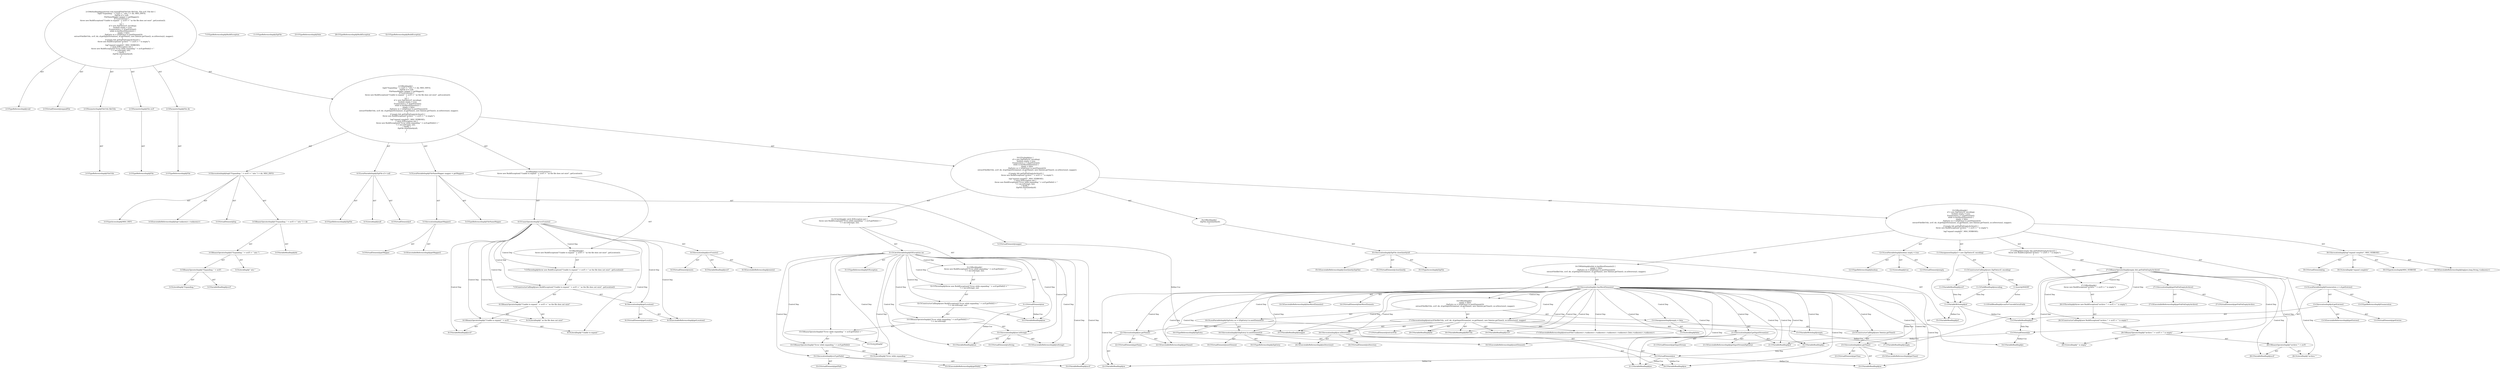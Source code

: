 digraph "expandFile#?,FileUtils,File,File" {
0 [label="2:CtTypeReferenceImpl@void" shape=ellipse]
1 [label="2:CtVirtualElement@expandFile" shape=ellipse]
2 [label="2:CtParameterImpl@FileUtils fileUtils" shape=ellipse]
3 [label="2:CtTypeReferenceImpl@FileUtils" shape=ellipse]
4 [label="2:CtParameterImpl@File srcF" shape=ellipse]
5 [label="2:CtTypeReferenceImpl@File" shape=ellipse]
6 [label="2:CtParameterImpl@File dir" shape=ellipse]
7 [label="2:CtTypeReferenceImpl@File" shape=ellipse]
8 [label="3:CtExecutableReferenceImpl@log(<unknown>,<unknown>)" shape=ellipse]
9 [label="3:CtVirtualElement@log" shape=ellipse]
10 [label="3:CtLiteralImpl@\"Expanding: \"" shape=ellipse]
11 [label="3:CtVariableReadImpl@srcF" shape=ellipse]
12 [label="3:CtBinaryOperatorImpl@(\"Expanding: \" + srcF)" shape=ellipse]
13 [label="3:CtLiteralImpl@\" into \"" shape=ellipse]
14 [label="3:CtBinaryOperatorImpl@((\"Expanding: \" + srcF) + \" into \")" shape=ellipse]
15 [label="3:CtVariableReadImpl@dir" shape=ellipse]
16 [label="3:CtBinaryOperatorImpl@((\"Expanding: \" + srcF) + \" into \") + dir" shape=ellipse]
17 [label="3:CtTypeAccessImpl@MSG_INFO" shape=ellipse]
18 [label="3:CtInvocationImpl@log(((\"Expanding: \" + srcF) + \" into \") + dir, MSG_INFO)" shape=ellipse]
19 [label="4:CtTypeReferenceImpl@ZipFile" shape=ellipse]
20 [label="4:CtLiteralImpl@null" shape=ellipse]
21 [label="4:CtVirtualElement@zf" shape=ellipse]
22 [label="4:CtLocalVariableImpl@ZipFile zf = null" shape=ellipse]
23 [label="5:CtTypeReferenceImpl@FileNameMapper" shape=ellipse]
24 [label="5:CtExecutableReferenceImpl@getMapper()" shape=ellipse]
25 [label="5:CtVirtualElement@getMapper" shape=ellipse]
26 [label="5:CtInvocationImpl@getMapper()" shape=ellipse]
27 [label="5:CtVirtualElement@mapper" shape=ellipse]
28 [label="5:CtLocalVariableImpl@FileNameMapper mapper = getMapper()" shape=ellipse]
29 [label="6:CtExecutableReferenceImpl@exists()" shape=ellipse]
30 [label="6:CtVirtualElement@exists" shape=ellipse]
31 [label="6:CtVariableReadImpl@srcF" shape=ellipse]
32 [label="6:CtInvocationImpl@srcF.exists()" shape=ellipse]
33 [label="6:CtUnaryOperatorImpl@!srcF.exists()" shape=ellipse]
34 [label="7:CtTypeReferenceImpl@BuildException" shape=ellipse]
35 [label="8:CtLiteralImpl@\"Unable to expand \"" shape=ellipse]
36 [label="8:CtVariableReadImpl@srcF" shape=ellipse]
37 [label="8:CtBinaryOperatorImpl@(\"Unable to expand \" + srcF)" shape=ellipse]
38 [label="8:CtLiteralImpl@\" as the file does not exist\"" shape=ellipse]
39 [label="8:CtBinaryOperatorImpl@(\"Unable to expand \" + srcF) + \" as the file does not exist\"" shape=ellipse]
40 [label="8:CtExecutableReferenceImpl@getLocation()" shape=ellipse]
41 [label="8:CtVirtualElement@getLocation" shape=ellipse]
42 [label="8:CtInvocationImpl@getLocation()" shape=ellipse]
43 [label="7:CtConstructorCallImpl@new BuildException((\"Unable to expand \" + srcF) + \" as the file does not exist\", getLocation())" shape=ellipse]
44 [label="7:CtThrowImpl@throw new BuildException((\"Unable to expand \" + srcF) + \" as the file does not exist\", getLocation())" shape=ellipse]
45 [label="6:CtBlockImpl@\{
    throw new BuildException((\"Unable to expand \" + srcF) + \" as the file does not exist\", getLocation());
\}" shape=ellipse]
46 [label="6:CtIfImpl@if (!srcF.exists()) \{
    throw new BuildException((\"Unable to expand \" + srcF) + \" as the file does not exist\", getLocation());
\}" shape=ellipse]
47 [label="11:CtVariableWriteImpl@zf" shape=ellipse]
48 [label="11:CtTypeReferenceImpl@ZipFile" shape=ellipse]
49 [label="11:CtVariableReadImpl@srcF" shape=ellipse]
50 [label="11:CtFieldReadImpl@encoding" shape=ellipse]
51 [label="11:CtConstructorCallImpl@new ZipFile(srcF, encoding)" shape=ellipse]
52 [label="11:CtAssignmentImpl@zf = new ZipFile(srcF, encoding)" shape=ellipse]
53 [label="12:CtTypeReferenceImpl@boolean" shape=ellipse]
54 [label="12:CtLiteralImpl@true" shape=ellipse]
55 [label="12:CtVirtualElement@empty" shape=ellipse]
56 [label="12:CtLocalVariableImpl@boolean empty = true" shape=ellipse]
57 [label="13:CtTypeReferenceImpl@Enumeration" shape=ellipse]
58 [label="13:CtExecutableReferenceImpl@getEntries()" shape=ellipse]
59 [label="13:CtVirtualElement@getEntries" shape=ellipse]
60 [label="13:CtVariableReadImpl@zf" shape=ellipse]
61 [label="13:CtInvocationImpl@zf.getEntries()" shape=ellipse]
62 [label="13:CtVirtualElement@e" shape=ellipse]
63 [label="13:CtLocalVariableImpl@Enumeration e = zf.getEntries()" shape=ellipse]
64 [label="14:CtExecutableReferenceImpl@hasMoreElements()" shape=ellipse]
65 [label="14:CtVirtualElement@hasMoreElements" shape=ellipse]
66 [label="14:CtVariableReadImpl@e" shape=ellipse]
67 [label="14:CtInvocationImpl@e.hasMoreElements()" shape=ellipse]
68 [label="15:CtVariableWriteImpl@empty" shape=ellipse]
69 [label="15:CtLiteralImpl@false" shape=ellipse]
70 [label="15:CtAssignmentImpl@empty = false" shape=ellipse]
71 [label="16:CtTypeReferenceImpl@ZipEntry" shape=ellipse]
72 [label="16:CtExecutableReferenceImpl@nextElement()" shape=ellipse]
73 [label="16:CtVirtualElement@nextElement" shape=ellipse]
74 [label="16:CtVariableReadImpl@e" shape=ellipse]
75 [label="16:CtInvocationImpl@((ZipEntry) (e.nextElement()))" shape=ellipse]
76 [label="16:CtTypeReferenceImpl@ZipEntry" shape=ellipse]
77 [label="16:CtVirtualElement@ze" shape=ellipse]
78 [label="16:CtLocalVariableImpl@ZipEntry ze = ((ZipEntry) (e.nextElement()))" shape=ellipse]
79 [label="17:CtExecutableReferenceImpl@extractFile(<unknown>,<unknown>,<unknown>,<unknown>,<unknown>,Date,<unknown>,<unknown>)" shape=ellipse]
80 [label="17:CtVirtualElement@extractFile" shape=ellipse]
81 [label="18:CtVariableReadImpl@fileUtils" shape=ellipse]
82 [label="19:CtVariableReadImpl@srcF" shape=ellipse]
83 [label="20:CtVariableReadImpl@dir" shape=ellipse]
84 [label="21:CtExecutableReferenceImpl@getInputStream(ZipEntry)" shape=ellipse]
85 [label="21:CtVirtualElement@getInputStream" shape=ellipse]
86 [label="21:CtVariableReadImpl@zf" shape=ellipse]
87 [label="21:CtVariableReadImpl@ze" shape=ellipse]
88 [label="21:CtInvocationImpl@zf.getInputStream(ze)" shape=ellipse]
89 [label="22:CtExecutableReferenceImpl@getName()" shape=ellipse]
90 [label="22:CtVirtualElement@getName" shape=ellipse]
91 [label="22:CtVariableReadImpl@ze" shape=ellipse]
92 [label="22:CtInvocationImpl@ze.getName()" shape=ellipse]
93 [label="23:CtTypeReferenceImpl@Date" shape=ellipse]
94 [label="23:CtExecutableReferenceImpl@getTime()" shape=ellipse]
95 [label="23:CtVirtualElement@getTime" shape=ellipse]
96 [label="23:CtVariableReadImpl@ze" shape=ellipse]
97 [label="23:CtInvocationImpl@ze.getTime()" shape=ellipse]
98 [label="23:CtConstructorCallImpl@new Date(ze.getTime())" shape=ellipse]
99 [label="24:CtExecutableReferenceImpl@isDirectory()" shape=ellipse]
100 [label="24:CtVirtualElement@isDirectory" shape=ellipse]
101 [label="24:CtVariableReadImpl@ze" shape=ellipse]
102 [label="24:CtInvocationImpl@ze.isDirectory()" shape=ellipse]
103 [label="25:CtVariableReadImpl@mapper" shape=ellipse]
104 [label="17:CtInvocationImpl@extractFile(fileUtils, srcF, dir, zf.getInputStream(ze), ze.getName(), new Date(ze.getTime()), ze.isDirectory(), mapper)" shape=ellipse]
105 [label="14:CtBlockImpl@\{
    empty = false;
    ZipEntry ze = ((ZipEntry) (e.nextElement()));
    extractFile(fileUtils, srcF, dir, zf.getInputStream(ze), ze.getName(), new Date(ze.getTime()), ze.isDirectory(), mapper);
\}" shape=ellipse]
106 [label="14:CtWhileImpl@while (e.hasMoreElements()) \{
    empty = false;
    ZipEntry ze = ((ZipEntry) (e.nextElement()));
    extractFile(fileUtils, srcF, dir, zf.getInputStream(ze), ze.getName(), new Date(ze.getTime()), ze.isDirectory(), mapper);
\} " shape=ellipse]
107 [label="27:CtVariableReadImpl@empty" shape=ellipse]
108 [label="27:CtExecutableReferenceImpl@getFailOnEmptyArchive()" shape=ellipse]
109 [label="27:CtVirtualElement@getFailOnEmptyArchive" shape=ellipse]
110 [label="27:CtInvocationImpl@getFailOnEmptyArchive()" shape=ellipse]
111 [label="27:CtBinaryOperatorImpl@empty && getFailOnEmptyArchive()" shape=ellipse]
112 [label="28:CtTypeReferenceImpl@BuildException" shape=ellipse]
113 [label="28:CtLiteralImpl@\"archive '\"" shape=ellipse]
114 [label="28:CtVariableReadImpl@srcF" shape=ellipse]
115 [label="28:CtBinaryOperatorImpl@(\"archive '\" + srcF)" shape=ellipse]
116 [label="28:CtLiteralImpl@\"' is empty\"" shape=ellipse]
117 [label="28:CtBinaryOperatorImpl@(\"archive '\" + srcF) + \"' is empty\"" shape=ellipse]
118 [label="28:CtConstructorCallImpl@new BuildException((\"archive '\" + srcF) + \"' is empty\")" shape=ellipse]
119 [label="28:CtThrowImpl@throw new BuildException((\"archive '\" + srcF) + \"' is empty\")" shape=ellipse]
120 [label="27:CtBlockImpl@\{
    throw new BuildException((\"archive '\" + srcF) + \"' is empty\");
\}" shape=ellipse]
121 [label="27:CtIfImpl@if (empty && getFailOnEmptyArchive()) \{
    throw new BuildException((\"archive '\" + srcF) + \"' is empty\");
\}" shape=ellipse]
122 [label="30:CtExecutableReferenceImpl@log(java.lang.String,<unknown>)" shape=ellipse]
123 [label="30:CtVirtualElement@log" shape=ellipse]
124 [label="30:CtLiteralImpl@\"expand complete\"" shape=ellipse]
125 [label="30:CtTypeAccessImpl@MSG_VERBOSE" shape=ellipse]
126 [label="30:CtInvocationImpl@log(\"expand complete\", MSG_VERBOSE)" shape=ellipse]
127 [label="10:CtBlockImpl@\{
    zf = new ZipFile(srcF, encoding);
    boolean empty = true;
    Enumeration e = zf.getEntries();
    while (e.hasMoreElements()) \{
        empty = false;
        ZipEntry ze = ((ZipEntry) (e.nextElement()));
        extractFile(fileUtils, srcF, dir, zf.getInputStream(ze), ze.getName(), new Date(ze.getTime()), ze.isDirectory(), mapper);
    \} 
    if (empty && getFailOnEmptyArchive()) \{
        throw new BuildException((\"archive '\" + srcF) + \"' is empty\");
    \}
    log(\"expand complete\", MSG_VERBOSE);
\}" shape=ellipse]
128 [label="31:CtVirtualElement@ioe" shape=ellipse]
129 [label="31:CtTypeReferenceImpl@IOException" shape=ellipse]
130 [label="31:CtCatchVariableImpl@IOException ioe" shape=ellipse]
131 [label="32:CtTypeReferenceImpl@BuildException" shape=ellipse]
132 [label="33:CtLiteralImpl@\"Error while expanding \"" shape=ellipse]
133 [label="33:CtExecutableReferenceImpl@getPath()" shape=ellipse]
134 [label="33:CtVirtualElement@getPath" shape=ellipse]
135 [label="33:CtVariableReadImpl@srcF" shape=ellipse]
136 [label="33:CtInvocationImpl@srcF.getPath()" shape=ellipse]
137 [label="33:CtBinaryOperatorImpl@(\"Error while expanding \" + srcF.getPath())" shape=ellipse]
138 [label="33:CtLiteralImpl@\"\n\"" shape=ellipse]
139 [label="33:CtBinaryOperatorImpl@((\"Error while expanding \" + srcF.getPath()) + \"\n\")" shape=ellipse]
140 [label="33:CtExecutableReferenceImpl@toString()" shape=ellipse]
141 [label="33:CtVirtualElement@toString" shape=ellipse]
142 [label="33:CtVariableReadImpl@ioe" shape=ellipse]
143 [label="33:CtInvocationImpl@ioe.toString()" shape=ellipse]
144 [label="33:CtBinaryOperatorImpl@((\"Error while expanding \" + srcF.getPath()) + \"\n\") + ioe.toString()" shape=ellipse]
145 [label="33:CtVariableReadImpl@ioe" shape=ellipse]
146 [label="32:CtConstructorCallImpl@new BuildException(((\"Error while expanding \" + srcF.getPath()) + \"\n\") + ioe.toString(), ioe)" shape=ellipse]
147 [label="32:CtThrowImpl@throw new BuildException(((\"Error while expanding \" + srcF.getPath()) + \"\n\") + ioe.toString(), ioe)" shape=ellipse]
148 [label="31:CtBlockImpl@\{
    throw new BuildException(((\"Error while expanding \" + srcF.getPath()) + \"\n\") + ioe.toString(), ioe);
\}" shape=ellipse]
149 [label="31:CtCatchImpl@ catch (IOException ioe) \{
    throw new BuildException(((\"Error while expanding \" + srcF.getPath()) + \"\n\") + ioe.toString(), ioe);
\}" shape=ellipse]
150 [label="35:CtExecutableReferenceImpl@closeQuietly(ZipFile)" shape=ellipse]
151 [label="35:CtVirtualElement@closeQuietly" shape=ellipse]
152 [label="35:CtTypeAccessImpl@ZipFile" shape=ellipse]
153 [label="35:CtVariableReadImpl@zf" shape=ellipse]
154 [label="35:CtInvocationImpl@ZipFile.closeQuietly(zf)" shape=ellipse]
155 [label="34:CtBlockImpl@\{
    ZipFile.closeQuietly(zf);
\}" shape=ellipse]
156 [label="10:CtTryImpl@try \{
    zf = new ZipFile(srcF, encoding);
    boolean empty = true;
    Enumeration e = zf.getEntries();
    while (e.hasMoreElements()) \{
        empty = false;
        ZipEntry ze = ((ZipEntry) (e.nextElement()));
        extractFile(fileUtils, srcF, dir, zf.getInputStream(ze), ze.getName(), new Date(ze.getTime()), ze.isDirectory(), mapper);
    \} 
    if (empty && getFailOnEmptyArchive()) \{
        throw new BuildException((\"archive '\" + srcF) + \"' is empty\");
    \}
    log(\"expand complete\", MSG_VERBOSE);
\} catch (IOException ioe) \{
    throw new BuildException(((\"Error while expanding \" + srcF.getPath()) + \"\n\") + ioe.toString(), ioe);
\} finally \{
    ZipFile.closeQuietly(zf);
\}" shape=ellipse]
157 [label="2:CtBlockImpl@\{
    log(((\"Expanding: \" + srcF) + \" into \") + dir, MSG_INFO);
    ZipFile zf = null;
    FileNameMapper mapper = getMapper();
    if (!srcF.exists()) \{
        throw new BuildException((\"Unable to expand \" + srcF) + \" as the file does not exist\", getLocation());
    \}
    try \{
        zf = new ZipFile(srcF, encoding);
        boolean empty = true;
        Enumeration e = zf.getEntries();
        while (e.hasMoreElements()) \{
            empty = false;
            ZipEntry ze = ((ZipEntry) (e.nextElement()));
            extractFile(fileUtils, srcF, dir, zf.getInputStream(ze), ze.getName(), new Date(ze.getTime()), ze.isDirectory(), mapper);
        \} 
        if (empty && getFailOnEmptyArchive()) \{
            throw new BuildException((\"archive '\" + srcF) + \"' is empty\");
        \}
        log(\"expand complete\", MSG_VERBOSE);
    \} catch (IOException ioe) \{
        throw new BuildException(((\"Error while expanding \" + srcF.getPath()) + \"\n\") + ioe.toString(), ioe);
    \} finally \{
        ZipFile.closeQuietly(zf);
    \}
\}" shape=ellipse]
158 [label="2:CtMethodImpl@protected void expandFile(FileUtils fileUtils, File srcF, File dir) \{
    log(((\"Expanding: \" + srcF) + \" into \") + dir, MSG_INFO);
    ZipFile zf = null;
    FileNameMapper mapper = getMapper();
    if (!srcF.exists()) \{
        throw new BuildException((\"Unable to expand \" + srcF) + \" as the file does not exist\", getLocation());
    \}
    try \{
        zf = new ZipFile(srcF, encoding);
        boolean empty = true;
        Enumeration e = zf.getEntries();
        while (e.hasMoreElements()) \{
            empty = false;
            ZipEntry ze = ((ZipEntry) (e.nextElement()));
            extractFile(fileUtils, srcF, dir, zf.getInputStream(ze), ze.getName(), new Date(ze.getTime()), ze.isDirectory(), mapper);
        \} 
        if (empty && getFailOnEmptyArchive()) \{
            throw new BuildException((\"archive '\" + srcF) + \"' is empty\");
        \}
        log(\"expand complete\", MSG_VERBOSE);
    \} catch (IOException ioe) \{
        throw new BuildException(((\"Error while expanding \" + srcF.getPath()) + \"\n\") + ioe.toString(), ioe);
    \} finally \{
        ZipFile.closeQuietly(zf);
    \}
\}" shape=ellipse]
159 [label="11:Insert@INSERT" shape=ellipse]
160 [label="11:CtFieldReadImpl@scanForUnicodeExtraFields" shape=ellipse]
2 -> 3 [label="AST"];
4 -> 5 [label="AST"];
6 -> 7 [label="AST"];
12 -> 10 [label="AST"];
12 -> 11 [label="AST"];
14 -> 12 [label="AST"];
14 -> 13 [label="AST"];
16 -> 14 [label="AST"];
16 -> 15 [label="AST"];
18 -> 9 [label="AST"];
18 -> 8 [label="AST"];
18 -> 16 [label="AST"];
18 -> 17 [label="AST"];
22 -> 21 [label="AST"];
22 -> 19 [label="AST"];
22 -> 20 [label="AST"];
26 -> 25 [label="AST"];
26 -> 24 [label="AST"];
27 -> 103 [label="Define-Use"];
28 -> 27 [label="AST"];
28 -> 23 [label="AST"];
28 -> 26 [label="AST"];
32 -> 30 [label="AST"];
32 -> 31 [label="AST"];
32 -> 29 [label="AST"];
33 -> 32 [label="AST"];
33 -> 45 [label="Control Dep"];
33 -> 44 [label="Control Dep"];
33 -> 43 [label="Control Dep"];
33 -> 39 [label="Control Dep"];
33 -> 37 [label="Control Dep"];
33 -> 35 [label="Control Dep"];
33 -> 36 [label="Control Dep"];
33 -> 38 [label="Control Dep"];
33 -> 42 [label="Control Dep"];
33 -> 40 [label="Control Dep"];
37 -> 35 [label="AST"];
37 -> 36 [label="AST"];
39 -> 37 [label="AST"];
39 -> 38 [label="AST"];
42 -> 41 [label="AST"];
42 -> 40 [label="AST"];
43 -> 39 [label="AST"];
43 -> 42 [label="AST"];
44 -> 43 [label="AST"];
45 -> 44 [label="AST"];
46 -> 33 [label="AST"];
46 -> 45 [label="AST"];
47 -> 60 [label="Define-Use"];
47 -> 86 [label="Define-Use"];
47 -> 153 [label="Define-Use"];
49 -> 47 [label="Data Dep"];
50 -> 47 [label="Data Dep"];
51 -> 49 [label="AST"];
51 -> 50 [label="AST"];
51 -> 159 [label="Action"];
52 -> 47 [label="AST"];
52 -> 51 [label="AST"];
56 -> 55 [label="AST"];
56 -> 53 [label="AST"];
56 -> 54 [label="AST"];
60 -> 62 [label="Data Dep"];
61 -> 59 [label="AST"];
61 -> 60 [label="AST"];
61 -> 58 [label="AST"];
62 -> 66 [label="Define-Use"];
62 -> 74 [label="Define-Use"];
63 -> 62 [label="AST"];
63 -> 57 [label="AST"];
63 -> 61 [label="AST"];
67 -> 65 [label="AST"];
67 -> 66 [label="AST"];
67 -> 64 [label="AST"];
67 -> 105 [label="Control Dep"];
67 -> 70 [label="Control Dep"];
67 -> 68 [label="Control Dep"];
67 -> 69 [label="Control Dep"];
67 -> 78 [label="Control Dep"];
67 -> 75 [label="Control Dep"];
67 -> 72 [label="Control Dep"];
67 -> 74 [label="Control Dep"];
67 -> 104 [label="Control Dep"];
67 -> 79 [label="Control Dep"];
67 -> 81 [label="Control Dep"];
67 -> 82 [label="Control Dep"];
67 -> 83 [label="Control Dep"];
67 -> 88 [label="Control Dep"];
67 -> 84 [label="Control Dep"];
67 -> 86 [label="Control Dep"];
67 -> 87 [label="Control Dep"];
67 -> 92 [label="Control Dep"];
67 -> 89 [label="Control Dep"];
67 -> 91 [label="Control Dep"];
67 -> 98 [label="Control Dep"];
67 -> 97 [label="Control Dep"];
67 -> 94 [label="Control Dep"];
67 -> 96 [label="Control Dep"];
67 -> 102 [label="Control Dep"];
67 -> 99 [label="Control Dep"];
67 -> 101 [label="Control Dep"];
67 -> 103 [label="Control Dep"];
68 -> 107 [label="Define-Use"];
70 -> 68 [label="AST"];
70 -> 69 [label="AST"];
74 -> 77 [label="Data Dep"];
75 -> 73 [label="AST"];
75 -> 76 [label="AST"];
75 -> 74 [label="AST"];
75 -> 72 [label="AST"];
77 -> 87 [label="Define-Use"];
77 -> 91 [label="Define-Use"];
77 -> 96 [label="Define-Use"];
77 -> 101 [label="Define-Use"];
78 -> 77 [label="AST"];
78 -> 71 [label="AST"];
78 -> 75 [label="AST"];
88 -> 85 [label="AST"];
88 -> 86 [label="AST"];
88 -> 84 [label="AST"];
88 -> 87 [label="AST"];
92 -> 90 [label="AST"];
92 -> 91 [label="AST"];
92 -> 89 [label="AST"];
97 -> 95 [label="AST"];
97 -> 96 [label="AST"];
97 -> 94 [label="AST"];
98 -> 97 [label="AST"];
102 -> 100 [label="AST"];
102 -> 101 [label="AST"];
102 -> 99 [label="AST"];
104 -> 80 [label="AST"];
104 -> 79 [label="AST"];
104 -> 81 [label="AST"];
104 -> 82 [label="AST"];
104 -> 83 [label="AST"];
104 -> 88 [label="AST"];
104 -> 92 [label="AST"];
104 -> 98 [label="AST"];
104 -> 102 [label="AST"];
104 -> 103 [label="AST"];
105 -> 70 [label="AST"];
105 -> 78 [label="AST"];
105 -> 104 [label="AST"];
106 -> 67 [label="AST"];
106 -> 105 [label="AST"];
110 -> 109 [label="AST"];
110 -> 108 [label="AST"];
111 -> 107 [label="AST"];
111 -> 110 [label="AST"];
111 -> 120 [label="Control Dep"];
111 -> 119 [label="Control Dep"];
111 -> 118 [label="Control Dep"];
111 -> 117 [label="Control Dep"];
111 -> 115 [label="Control Dep"];
111 -> 113 [label="Control Dep"];
111 -> 114 [label="Control Dep"];
111 -> 116 [label="Control Dep"];
115 -> 113 [label="AST"];
115 -> 114 [label="AST"];
117 -> 115 [label="AST"];
117 -> 116 [label="AST"];
118 -> 117 [label="AST"];
119 -> 118 [label="AST"];
120 -> 119 [label="AST"];
121 -> 111 [label="AST"];
121 -> 120 [label="AST"];
126 -> 123 [label="AST"];
126 -> 122 [label="AST"];
126 -> 124 [label="AST"];
126 -> 125 [label="AST"];
127 -> 52 [label="AST"];
127 -> 56 [label="AST"];
127 -> 63 [label="AST"];
127 -> 106 [label="AST"];
127 -> 121 [label="AST"];
127 -> 126 [label="AST"];
128 -> 142 [label="Define-Use"];
128 -> 145 [label="Define-Use"];
130 -> 128 [label="AST"];
130 -> 129 [label="AST"];
130 -> 148 [label="Control Dep"];
130 -> 147 [label="Control Dep"];
130 -> 146 [label="Control Dep"];
130 -> 144 [label="Control Dep"];
130 -> 139 [label="Control Dep"];
130 -> 137 [label="Control Dep"];
130 -> 132 [label="Control Dep"];
130 -> 136 [label="Control Dep"];
130 -> 133 [label="Control Dep"];
130 -> 135 [label="Control Dep"];
130 -> 138 [label="Control Dep"];
130 -> 143 [label="Control Dep"];
130 -> 140 [label="Control Dep"];
130 -> 142 [label="Control Dep"];
130 -> 145 [label="Control Dep"];
136 -> 134 [label="AST"];
136 -> 135 [label="AST"];
136 -> 133 [label="AST"];
137 -> 132 [label="AST"];
137 -> 136 [label="AST"];
139 -> 137 [label="AST"];
139 -> 138 [label="AST"];
143 -> 141 [label="AST"];
143 -> 142 [label="AST"];
143 -> 140 [label="AST"];
144 -> 139 [label="AST"];
144 -> 143 [label="AST"];
146 -> 144 [label="AST"];
146 -> 145 [label="AST"];
147 -> 146 [label="AST"];
148 -> 147 [label="AST"];
149 -> 130 [label="AST"];
149 -> 148 [label="AST"];
154 -> 151 [label="AST"];
154 -> 152 [label="AST"];
154 -> 150 [label="AST"];
154 -> 153 [label="AST"];
155 -> 154 [label="AST"];
156 -> 127 [label="AST"];
156 -> 149 [label="AST"];
156 -> 155 [label="AST"];
157 -> 18 [label="AST"];
157 -> 22 [label="AST"];
157 -> 28 [label="AST"];
157 -> 46 [label="AST"];
157 -> 156 [label="AST"];
158 -> 1 [label="AST"];
158 -> 0 [label="AST"];
158 -> 2 [label="AST"];
158 -> 4 [label="AST"];
158 -> 6 [label="AST"];
158 -> 157 [label="AST"];
159 -> 160 [label="Action"];
}